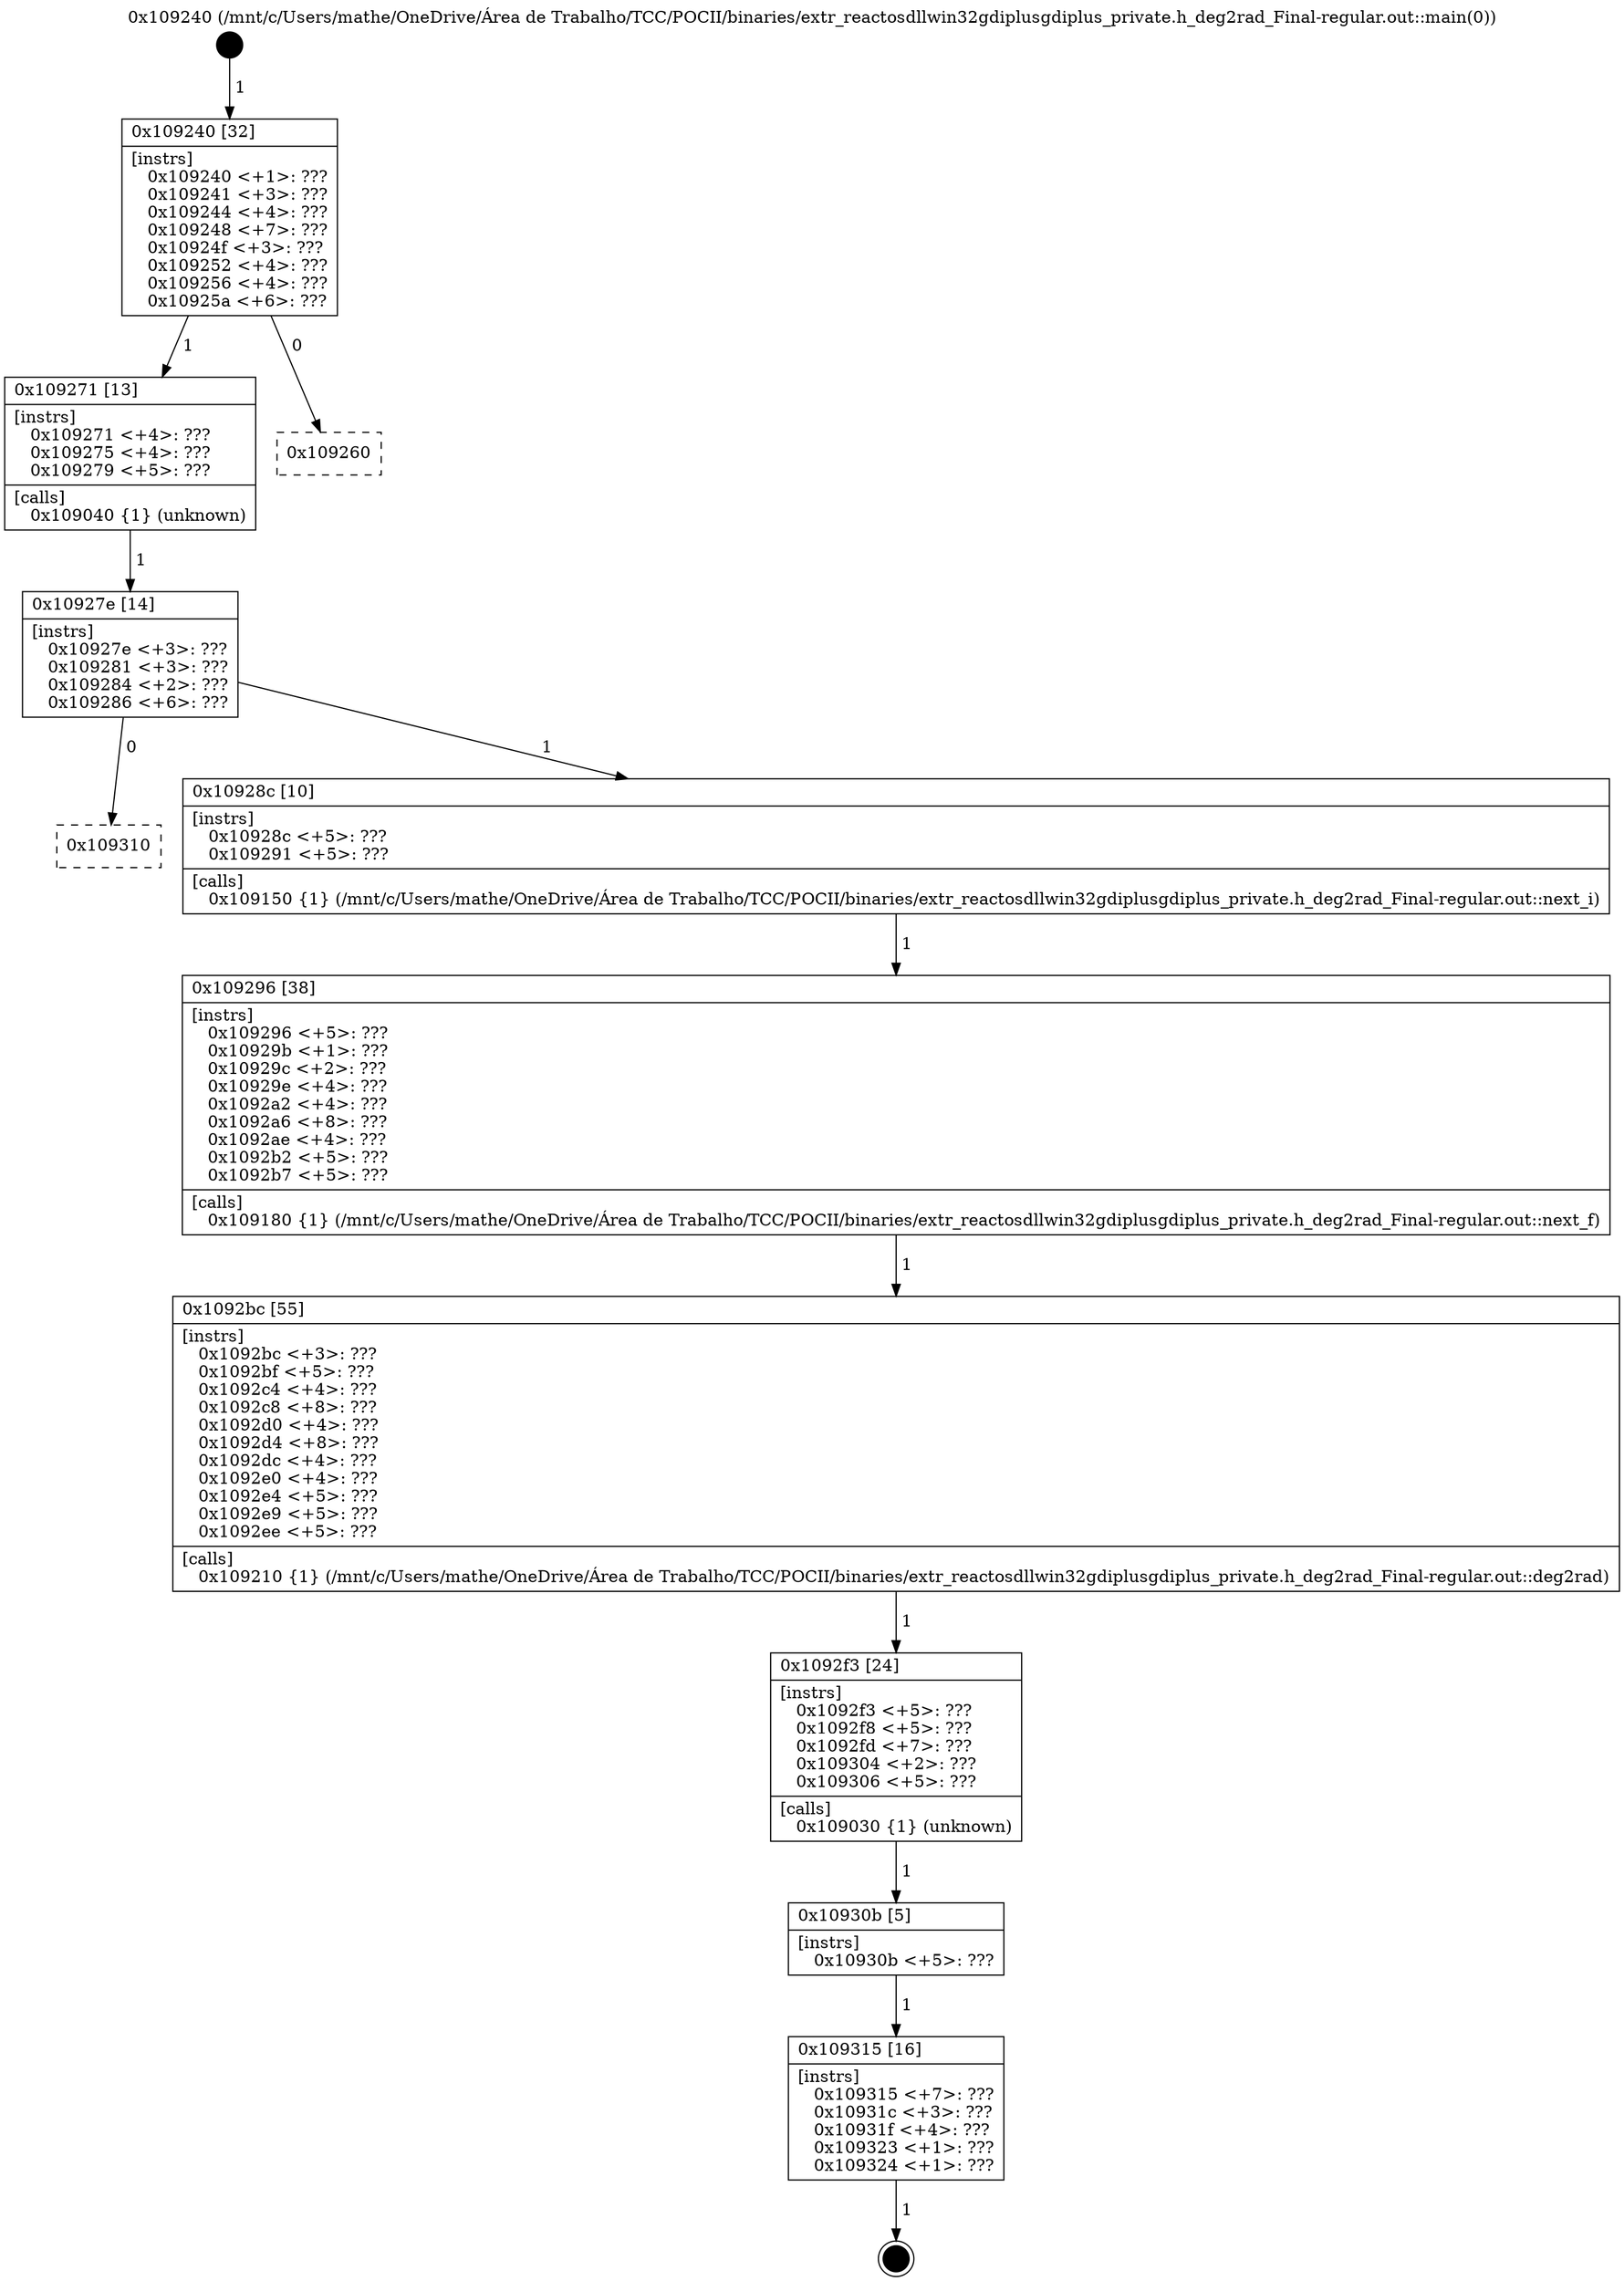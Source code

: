 digraph "0x109240" {
  label = "0x109240 (/mnt/c/Users/mathe/OneDrive/Área de Trabalho/TCC/POCII/binaries/extr_reactosdllwin32gdiplusgdiplus_private.h_deg2rad_Final-regular.out::main(0))"
  labelloc = "t"
  node[shape=record]

  Entry [label="",width=0.3,height=0.3,shape=circle,fillcolor=black,style=filled]
  "0x109240" [label="{
     0x109240 [32]\l
     | [instrs]\l
     &nbsp;&nbsp;0x109240 \<+1\>: ???\l
     &nbsp;&nbsp;0x109241 \<+3\>: ???\l
     &nbsp;&nbsp;0x109244 \<+4\>: ???\l
     &nbsp;&nbsp;0x109248 \<+7\>: ???\l
     &nbsp;&nbsp;0x10924f \<+3\>: ???\l
     &nbsp;&nbsp;0x109252 \<+4\>: ???\l
     &nbsp;&nbsp;0x109256 \<+4\>: ???\l
     &nbsp;&nbsp;0x10925a \<+6\>: ???\l
  }"]
  "0x109271" [label="{
     0x109271 [13]\l
     | [instrs]\l
     &nbsp;&nbsp;0x109271 \<+4\>: ???\l
     &nbsp;&nbsp;0x109275 \<+4\>: ???\l
     &nbsp;&nbsp;0x109279 \<+5\>: ???\l
     | [calls]\l
     &nbsp;&nbsp;0x109040 \{1\} (unknown)\l
  }"]
  "0x109260" [label="{
     0x109260\l
  }", style=dashed]
  "0x10927e" [label="{
     0x10927e [14]\l
     | [instrs]\l
     &nbsp;&nbsp;0x10927e \<+3\>: ???\l
     &nbsp;&nbsp;0x109281 \<+3\>: ???\l
     &nbsp;&nbsp;0x109284 \<+2\>: ???\l
     &nbsp;&nbsp;0x109286 \<+6\>: ???\l
  }"]
  "0x109310" [label="{
     0x109310\l
  }", style=dashed]
  "0x10928c" [label="{
     0x10928c [10]\l
     | [instrs]\l
     &nbsp;&nbsp;0x10928c \<+5\>: ???\l
     &nbsp;&nbsp;0x109291 \<+5\>: ???\l
     | [calls]\l
     &nbsp;&nbsp;0x109150 \{1\} (/mnt/c/Users/mathe/OneDrive/Área de Trabalho/TCC/POCII/binaries/extr_reactosdllwin32gdiplusgdiplus_private.h_deg2rad_Final-regular.out::next_i)\l
  }"]
  Exit [label="",width=0.3,height=0.3,shape=circle,fillcolor=black,style=filled,peripheries=2]
  "0x109296" [label="{
     0x109296 [38]\l
     | [instrs]\l
     &nbsp;&nbsp;0x109296 \<+5\>: ???\l
     &nbsp;&nbsp;0x10929b \<+1\>: ???\l
     &nbsp;&nbsp;0x10929c \<+2\>: ???\l
     &nbsp;&nbsp;0x10929e \<+4\>: ???\l
     &nbsp;&nbsp;0x1092a2 \<+4\>: ???\l
     &nbsp;&nbsp;0x1092a6 \<+8\>: ???\l
     &nbsp;&nbsp;0x1092ae \<+4\>: ???\l
     &nbsp;&nbsp;0x1092b2 \<+5\>: ???\l
     &nbsp;&nbsp;0x1092b7 \<+5\>: ???\l
     | [calls]\l
     &nbsp;&nbsp;0x109180 \{1\} (/mnt/c/Users/mathe/OneDrive/Área de Trabalho/TCC/POCII/binaries/extr_reactosdllwin32gdiplusgdiplus_private.h_deg2rad_Final-regular.out::next_f)\l
  }"]
  "0x1092bc" [label="{
     0x1092bc [55]\l
     | [instrs]\l
     &nbsp;&nbsp;0x1092bc \<+3\>: ???\l
     &nbsp;&nbsp;0x1092bf \<+5\>: ???\l
     &nbsp;&nbsp;0x1092c4 \<+4\>: ???\l
     &nbsp;&nbsp;0x1092c8 \<+8\>: ???\l
     &nbsp;&nbsp;0x1092d0 \<+4\>: ???\l
     &nbsp;&nbsp;0x1092d4 \<+8\>: ???\l
     &nbsp;&nbsp;0x1092dc \<+4\>: ???\l
     &nbsp;&nbsp;0x1092e0 \<+4\>: ???\l
     &nbsp;&nbsp;0x1092e4 \<+5\>: ???\l
     &nbsp;&nbsp;0x1092e9 \<+5\>: ???\l
     &nbsp;&nbsp;0x1092ee \<+5\>: ???\l
     | [calls]\l
     &nbsp;&nbsp;0x109210 \{1\} (/mnt/c/Users/mathe/OneDrive/Área de Trabalho/TCC/POCII/binaries/extr_reactosdllwin32gdiplusgdiplus_private.h_deg2rad_Final-regular.out::deg2rad)\l
  }"]
  "0x1092f3" [label="{
     0x1092f3 [24]\l
     | [instrs]\l
     &nbsp;&nbsp;0x1092f3 \<+5\>: ???\l
     &nbsp;&nbsp;0x1092f8 \<+5\>: ???\l
     &nbsp;&nbsp;0x1092fd \<+7\>: ???\l
     &nbsp;&nbsp;0x109304 \<+2\>: ???\l
     &nbsp;&nbsp;0x109306 \<+5\>: ???\l
     | [calls]\l
     &nbsp;&nbsp;0x109030 \{1\} (unknown)\l
  }"]
  "0x10930b" [label="{
     0x10930b [5]\l
     | [instrs]\l
     &nbsp;&nbsp;0x10930b \<+5\>: ???\l
  }"]
  "0x109315" [label="{
     0x109315 [16]\l
     | [instrs]\l
     &nbsp;&nbsp;0x109315 \<+7\>: ???\l
     &nbsp;&nbsp;0x10931c \<+3\>: ???\l
     &nbsp;&nbsp;0x10931f \<+4\>: ???\l
     &nbsp;&nbsp;0x109323 \<+1\>: ???\l
     &nbsp;&nbsp;0x109324 \<+1\>: ???\l
  }"]
  Entry -> "0x109240" [label=" 1"]
  "0x109240" -> "0x109271" [label=" 1"]
  "0x109240" -> "0x109260" [label=" 0"]
  "0x109271" -> "0x10927e" [label=" 1"]
  "0x10927e" -> "0x109310" [label=" 0"]
  "0x10927e" -> "0x10928c" [label=" 1"]
  "0x109315" -> Exit [label=" 1"]
  "0x10928c" -> "0x109296" [label=" 1"]
  "0x109296" -> "0x1092bc" [label=" 1"]
  "0x1092bc" -> "0x1092f3" [label=" 1"]
  "0x1092f3" -> "0x10930b" [label=" 1"]
  "0x10930b" -> "0x109315" [label=" 1"]
}
